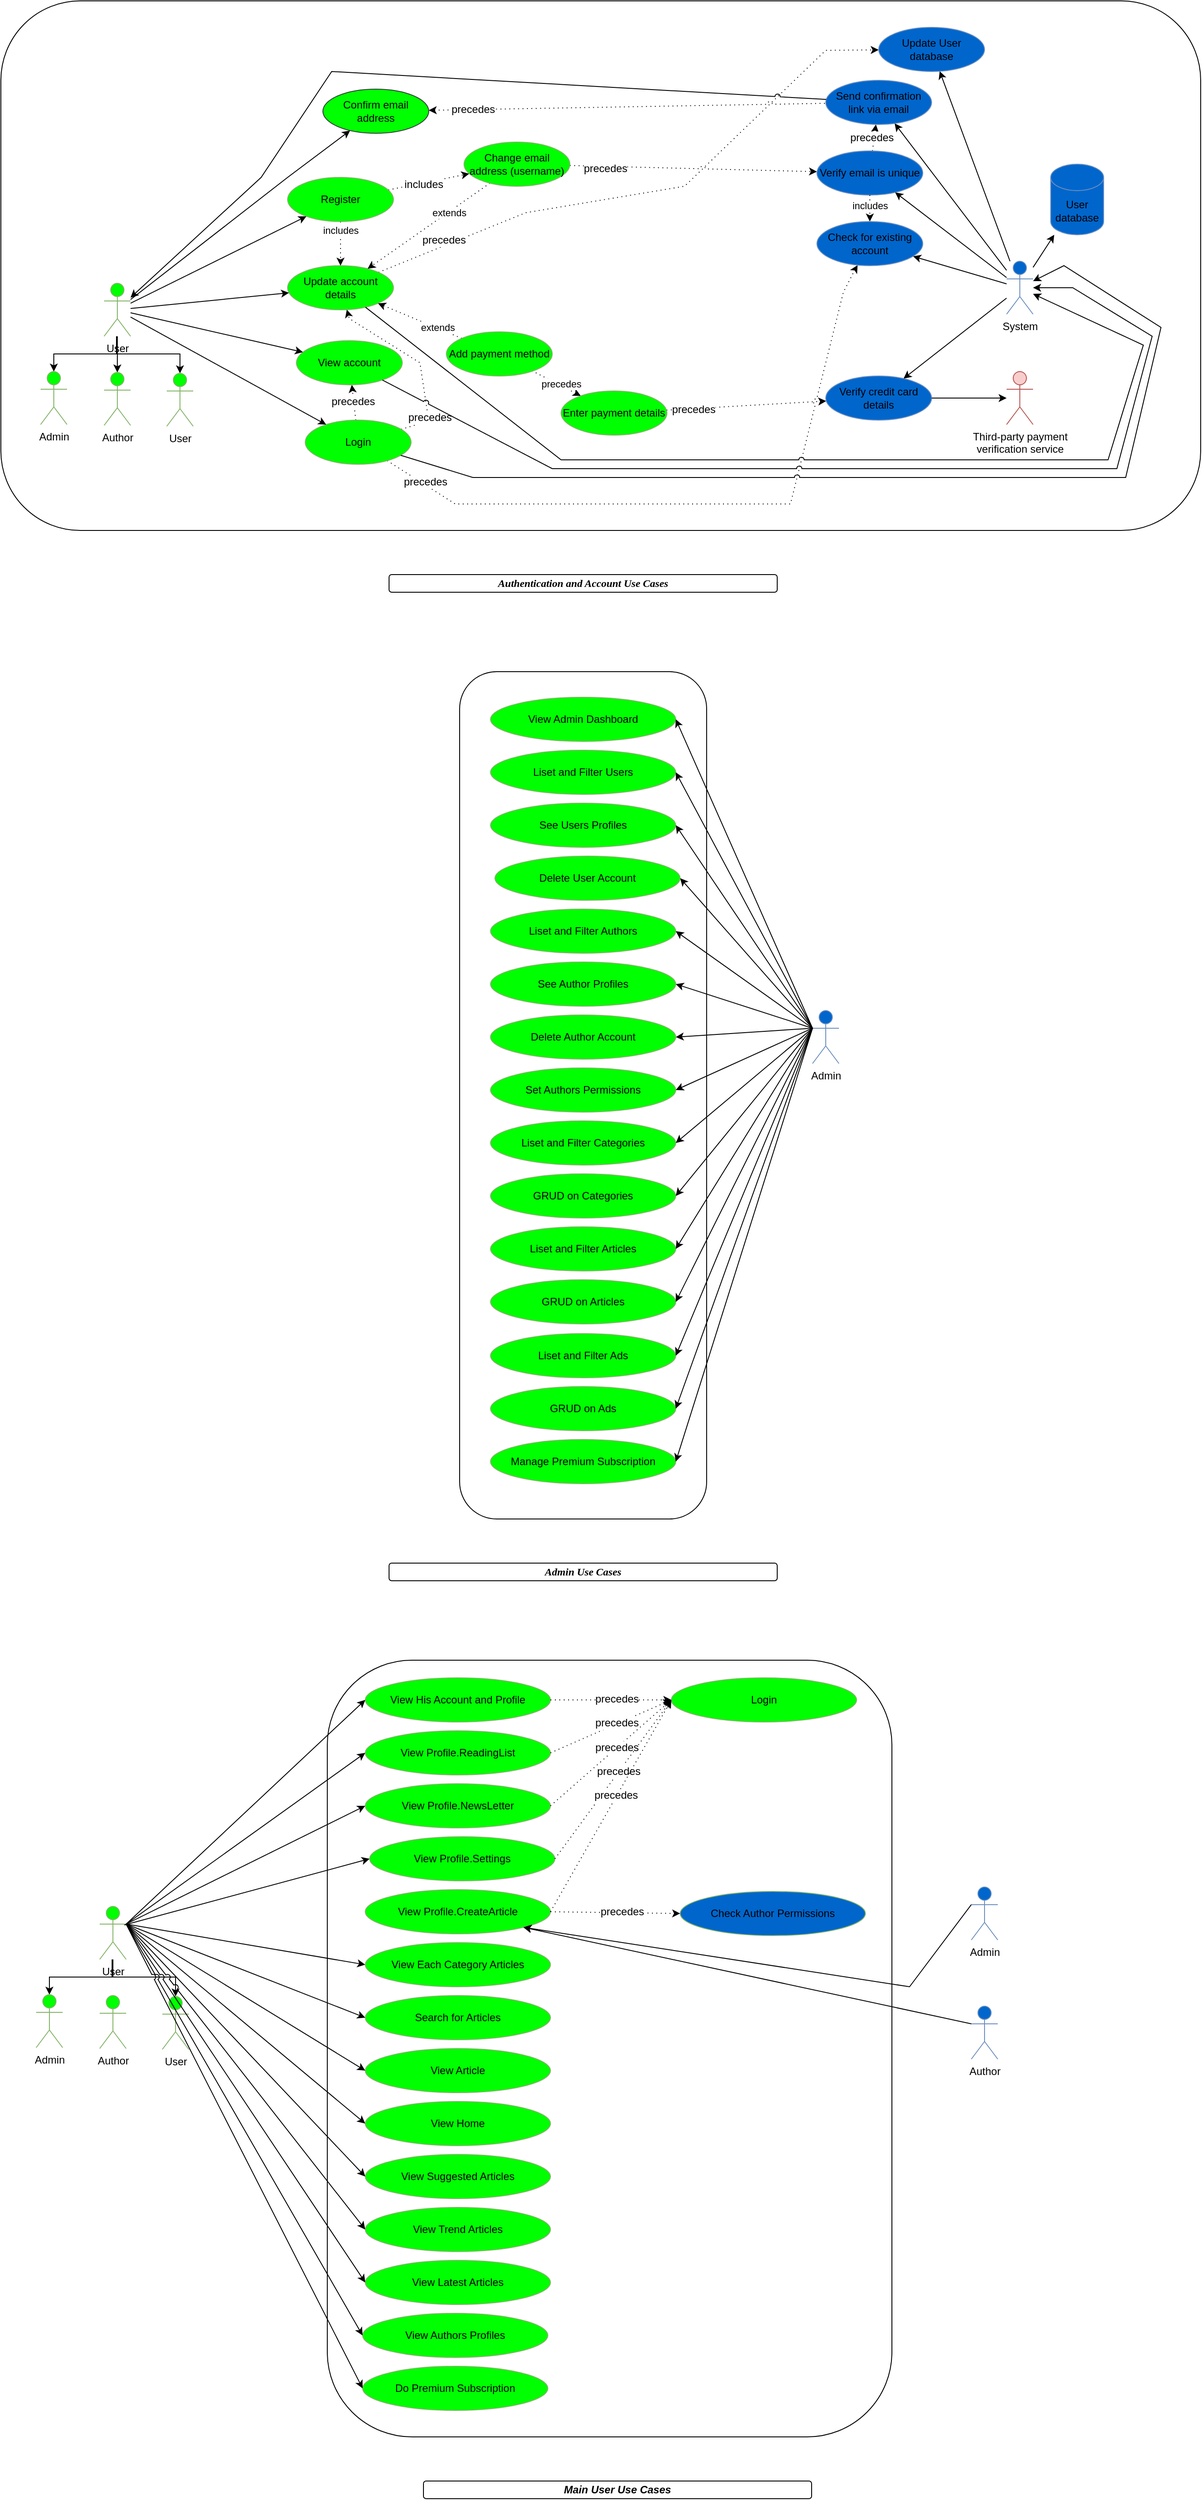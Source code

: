 <mxfile version="24.8.4">
  <diagram id="XOnag8xoFiaOOmy9v_93" name="Page-1">
    <mxGraphModel dx="1257" dy="657" grid="1" gridSize="10" guides="1" tooltips="1" connect="1" arrows="1" fold="1" page="1" pageScale="1" pageWidth="1500" pageHeight="3000" math="0" shadow="0">
      <root>
        <mxCell id="_vKOgibNYJb6RkX7hGH7-0" />
        <mxCell id="_vKOgibNYJb6RkX7hGH7-1" parent="_vKOgibNYJb6RkX7hGH7-0" />
        <mxCell id="_vKOgibNYJb6RkX7hGH7-75" style="edgeStyle=none;rounded=0;jumpStyle=arc;orthogonalLoop=1;jettySize=auto;html=1;dashed=1;dashPattern=1 4;fontSize=12;fontColor=#000000;" parent="_vKOgibNYJb6RkX7hGH7-1" edge="1">
          <mxGeometry relative="1" as="geometry">
            <mxPoint x="1218.411" y="714.206" as="targetPoint" />
          </mxGeometry>
        </mxCell>
        <mxCell id="_vKOgibNYJb6RkX7hGH7-76" value="extends" style="edgeLabel;html=1;align=center;verticalAlign=middle;resizable=0;points=[];" parent="_vKOgibNYJb6RkX7hGH7-75" vertex="1" connectable="0">
          <mxGeometry x="0.14" relative="1" as="geometry">
            <mxPoint as="offset" />
          </mxGeometry>
        </mxCell>
        <mxCell id="_vKOgibNYJb6RkX7hGH7-77" style="edgeStyle=none;rounded=0;jumpStyle=arc;orthogonalLoop=1;jettySize=auto;html=1;dashed=1;dashPattern=1 4;fontSize=12;fontColor=#000000;" parent="_vKOgibNYJb6RkX7hGH7-1" edge="1">
          <mxGeometry relative="1" as="geometry">
            <mxPoint x="1353.655" y="777.15" as="targetPoint" />
          </mxGeometry>
        </mxCell>
        <mxCell id="_vKOgibNYJb6RkX7hGH7-78" value="extends" style="edgeLabel;html=1;align=center;verticalAlign=middle;resizable=0;points=[];" parent="_vKOgibNYJb6RkX7hGH7-77" vertex="1" connectable="0">
          <mxGeometry x="-0.012" relative="1" as="geometry">
            <mxPoint as="offset" />
          </mxGeometry>
        </mxCell>
        <mxCell id="_vKOgibNYJb6RkX7hGH7-119" value="Authentication and Account Use Cases" style="text;html=1;strokeColor=default;fillColor=default;align=center;verticalAlign=middle;whiteSpace=wrap;rounded=1;fontSize=12;fontStyle=3;fontFamily=cascadia code;" parent="_vKOgibNYJb6RkX7hGH7-1" vertex="1">
          <mxGeometry x="520" y="690" width="440" height="20" as="geometry" />
        </mxCell>
        <mxCell id="7ZOL0Kw116GFm8CpVeHd-9" style="edgeStyle=none;rounded=0;orthogonalLoop=1;jettySize=auto;html=1;fontSize=12;fontColor=#000000;dashed=1;dashPattern=1 4;startArrow=classic;startFill=1;endArrow=none;endFill=0;" parent="_vKOgibNYJb6RkX7hGH7-1" edge="1">
          <mxGeometry relative="1" as="geometry">
            <mxPoint x="632.078" y="1158.627" as="sourcePoint" />
          </mxGeometry>
        </mxCell>
        <mxCell id="7ZOL0Kw116GFm8CpVeHd-10" value="precedes" style="edgeLabel;html=1;align=center;verticalAlign=middle;resizable=0;points=[];" parent="7ZOL0Kw116GFm8CpVeHd-9" vertex="1" connectable="0">
          <mxGeometry x="-0.135" y="-2" relative="1" as="geometry">
            <mxPoint as="offset" />
          </mxGeometry>
        </mxCell>
        <mxCell id="7ZOL0Kw116GFm8CpVeHd-11" style="edgeStyle=none;rounded=0;jumpStyle=arc;orthogonalLoop=1;jettySize=auto;html=1;dashed=1;dashPattern=1 4;fontSize=12;fontColor=#000000;" parent="_vKOgibNYJb6RkX7hGH7-1" edge="1">
          <mxGeometry relative="1" as="geometry">
            <mxPoint x="910.547" y="1164.369" as="targetPoint" />
          </mxGeometry>
        </mxCell>
        <mxCell id="7ZOL0Kw116GFm8CpVeHd-12" value="precedes" style="edgeLabel;html=1;align=center;verticalAlign=middle;resizable=0;points=[];fontSize=12;" parent="7ZOL0Kw116GFm8CpVeHd-11" vertex="1" connectable="0">
          <mxGeometry x="-0.664" y="-1" relative="1" as="geometry">
            <mxPoint as="offset" />
          </mxGeometry>
        </mxCell>
        <mxCell id="7ZOL0Kw116GFm8CpVeHd-84" style="edgeStyle=orthogonalEdgeStyle;rounded=0;orthogonalLoop=1;jettySize=auto;html=1;entryX=0;entryY=0.5;entryDx=0;entryDy=0;" parent="_vKOgibNYJb6RkX7hGH7-1" edge="1">
          <mxGeometry relative="1" as="geometry">
            <mxPoint x="890.0" y="785.048" as="sourcePoint" />
          </mxGeometry>
        </mxCell>
        <mxCell id="7ZOL0Kw116GFm8CpVeHd-86" style="edgeStyle=orthogonalEdgeStyle;rounded=0;orthogonalLoop=1;jettySize=auto;html=1;entryX=0.5;entryY=0;entryDx=0;entryDy=0;" parent="_vKOgibNYJb6RkX7hGH7-1" edge="1">
          <mxGeometry relative="1" as="geometry">
            <mxPoint x="830" y="810" as="sourcePoint" />
          </mxGeometry>
        </mxCell>
        <mxCell id="0e71avUAFB-CbFEtWuvY-1" value="" style="rounded=1;whiteSpace=wrap;html=1;fillColor=default;" parent="_vKOgibNYJb6RkX7hGH7-1" vertex="1">
          <mxGeometry x="600" y="800" width="280" height="960" as="geometry" />
        </mxCell>
        <mxCell id="0e71avUAFB-CbFEtWuvY-2" value="Admin Use Cases" style="text;html=1;strokeColor=default;fillColor=default;align=center;verticalAlign=middle;whiteSpace=wrap;rounded=1;fontSize=12;fontStyle=3;fontFamily=cascadia code;" parent="_vKOgibNYJb6RkX7hGH7-1" vertex="1">
          <mxGeometry x="520" y="1810" width="440" height="20" as="geometry" />
        </mxCell>
        <mxCell id="0e71avUAFB-CbFEtWuvY-5" value="Admin" style="shape=umlActor;verticalLabelPosition=bottom;verticalAlign=top;html=1;outlineConnect=0;rounded=1;strokeWidth=1;fillColor=#0066CC;strokeColor=#6c8ebf;" parent="_vKOgibNYJb6RkX7hGH7-1" vertex="1">
          <mxGeometry x="1000" y="1184" width="30" height="60" as="geometry" />
        </mxCell>
        <mxCell id="0e71avUAFB-CbFEtWuvY-7" value="View Admin Dashboard" style="ellipse;whiteSpace=wrap;html=1;rounded=1;strokeWidth=1;fontSize=12;fillColor=#00FF00;strokeColor=#82b366;" parent="_vKOgibNYJb6RkX7hGH7-1" vertex="1">
          <mxGeometry x="635" y="829" width="210" height="50" as="geometry" />
        </mxCell>
        <mxCell id="0e71avUAFB-CbFEtWuvY-8" value="Liset and Filter Users" style="ellipse;whiteSpace=wrap;html=1;rounded=1;strokeWidth=1;fontSize=12;fillColor=#00FF00;strokeColor=#82b366;" parent="_vKOgibNYJb6RkX7hGH7-1" vertex="1">
          <mxGeometry x="635" y="889" width="210" height="50" as="geometry" />
        </mxCell>
        <mxCell id="0e71avUAFB-CbFEtWuvY-9" value="See Users Profiles" style="ellipse;whiteSpace=wrap;html=1;rounded=1;strokeWidth=1;fontSize=12;fillColor=#00FF00;strokeColor=#82b366;" parent="_vKOgibNYJb6RkX7hGH7-1" vertex="1">
          <mxGeometry x="635" y="949" width="210" height="50" as="geometry" />
        </mxCell>
        <mxCell id="0e71avUAFB-CbFEtWuvY-10" value="Delete User Account" style="ellipse;whiteSpace=wrap;html=1;rounded=1;strokeWidth=1;fontSize=12;fillColor=#00FF00;strokeColor=#82b366;" parent="_vKOgibNYJb6RkX7hGH7-1" vertex="1">
          <mxGeometry x="640" y="1009" width="210" height="50" as="geometry" />
        </mxCell>
        <mxCell id="0e71avUAFB-CbFEtWuvY-15" value="Liset and Filter Authors" style="ellipse;whiteSpace=wrap;html=1;rounded=1;strokeWidth=1;fontSize=12;fillColor=#00FF00;strokeColor=#82b366;" parent="_vKOgibNYJb6RkX7hGH7-1" vertex="1">
          <mxGeometry x="635" y="1069" width="210" height="50" as="geometry" />
        </mxCell>
        <mxCell id="0e71avUAFB-CbFEtWuvY-16" value="See Author Profiles" style="ellipse;whiteSpace=wrap;html=1;rounded=1;strokeWidth=1;fontSize=12;fillColor=#00FF00;strokeColor=#82b366;" parent="_vKOgibNYJb6RkX7hGH7-1" vertex="1">
          <mxGeometry x="635" y="1129" width="210" height="50" as="geometry" />
        </mxCell>
        <mxCell id="0e71avUAFB-CbFEtWuvY-17" value="Delete Author Account" style="ellipse;whiteSpace=wrap;html=1;rounded=1;strokeWidth=1;fontSize=12;fillColor=#00FF00;strokeColor=#82b366;" parent="_vKOgibNYJb6RkX7hGH7-1" vertex="1">
          <mxGeometry x="635" y="1189" width="210" height="50" as="geometry" />
        </mxCell>
        <mxCell id="0e71avUAFB-CbFEtWuvY-18" value="Set Authors Permissions" style="ellipse;whiteSpace=wrap;html=1;rounded=1;strokeWidth=1;fontSize=12;fillColor=#00FF00;strokeColor=#82b366;" parent="_vKOgibNYJb6RkX7hGH7-1" vertex="1">
          <mxGeometry x="635" y="1249" width="210" height="50" as="geometry" />
        </mxCell>
        <mxCell id="0e71avUAFB-CbFEtWuvY-19" value="Liset and Filter Categories" style="ellipse;whiteSpace=wrap;html=1;rounded=1;strokeWidth=1;fontSize=12;fillColor=#00FF00;strokeColor=#82b366;" parent="_vKOgibNYJb6RkX7hGH7-1" vertex="1">
          <mxGeometry x="635" y="1309" width="210" height="50" as="geometry" />
        </mxCell>
        <mxCell id="0e71avUAFB-CbFEtWuvY-20" value="GRUD on Categories" style="ellipse;whiteSpace=wrap;html=1;rounded=1;strokeWidth=1;fontSize=12;fillColor=#00FF00;strokeColor=#82b366;" parent="_vKOgibNYJb6RkX7hGH7-1" vertex="1">
          <mxGeometry x="635" y="1369" width="210" height="50" as="geometry" />
        </mxCell>
        <mxCell id="0e71avUAFB-CbFEtWuvY-23" value="Liset and Filter Articles" style="ellipse;whiteSpace=wrap;html=1;rounded=1;strokeWidth=1;fontSize=12;fillColor=#00FF00;strokeColor=#82b366;" parent="_vKOgibNYJb6RkX7hGH7-1" vertex="1">
          <mxGeometry x="635" y="1429" width="210" height="50" as="geometry" />
        </mxCell>
        <mxCell id="0e71avUAFB-CbFEtWuvY-24" value="GRUD on Articles" style="ellipse;whiteSpace=wrap;html=1;rounded=1;strokeWidth=1;fontSize=12;fillColor=#00FF00;strokeColor=#82b366;" parent="_vKOgibNYJb6RkX7hGH7-1" vertex="1">
          <mxGeometry x="635" y="1489" width="210" height="50" as="geometry" />
        </mxCell>
        <mxCell id="0e71avUAFB-CbFEtWuvY-27" style="edgeStyle=none;rounded=0;jumpStyle=arc;orthogonalLoop=1;jettySize=auto;html=1;fontSize=12;fontColor=#000000;exitX=0;exitY=0.333;exitDx=0;exitDy=0;exitPerimeter=0;entryX=1;entryY=0.5;entryDx=0;entryDy=0;" parent="_vKOgibNYJb6RkX7hGH7-1" source="0e71avUAFB-CbFEtWuvY-5" target="0e71avUAFB-CbFEtWuvY-7" edge="1">
          <mxGeometry relative="1" as="geometry">
            <mxPoint x="990" y="1104" as="sourcePoint" />
            <mxPoint x="910" y="889" as="targetPoint" />
          </mxGeometry>
        </mxCell>
        <mxCell id="0e71avUAFB-CbFEtWuvY-28" style="edgeStyle=none;rounded=0;jumpStyle=arc;orthogonalLoop=1;jettySize=auto;html=1;fontSize=12;fontColor=#000000;exitX=0;exitY=0.333;exitDx=0;exitDy=0;exitPerimeter=0;entryX=1;entryY=0.5;entryDx=0;entryDy=0;" parent="_vKOgibNYJb6RkX7hGH7-1" source="0e71avUAFB-CbFEtWuvY-5" target="0e71avUAFB-CbFEtWuvY-8" edge="1">
          <mxGeometry relative="1" as="geometry">
            <mxPoint x="1018" y="1165" as="sourcePoint" />
            <mxPoint x="855" y="864" as="targetPoint" />
          </mxGeometry>
        </mxCell>
        <mxCell id="0e71avUAFB-CbFEtWuvY-29" style="edgeStyle=none;rounded=0;jumpStyle=arc;orthogonalLoop=1;jettySize=auto;html=1;fontSize=12;fontColor=#000000;exitX=0;exitY=0.333;exitDx=0;exitDy=0;exitPerimeter=0;entryX=1;entryY=0.5;entryDx=0;entryDy=0;" parent="_vKOgibNYJb6RkX7hGH7-1" source="0e71avUAFB-CbFEtWuvY-5" target="0e71avUAFB-CbFEtWuvY-9" edge="1">
          <mxGeometry relative="1" as="geometry">
            <mxPoint x="1010" y="1179" as="sourcePoint" />
            <mxPoint x="855" y="924" as="targetPoint" />
          </mxGeometry>
        </mxCell>
        <mxCell id="0e71avUAFB-CbFEtWuvY-30" style="edgeStyle=none;rounded=0;jumpStyle=arc;orthogonalLoop=1;jettySize=auto;html=1;fontSize=12;fontColor=#000000;entryX=1;entryY=0.5;entryDx=0;entryDy=0;exitX=0;exitY=0.333;exitDx=0;exitDy=0;exitPerimeter=0;" parent="_vKOgibNYJb6RkX7hGH7-1" source="0e71avUAFB-CbFEtWuvY-5" target="0e71avUAFB-CbFEtWuvY-10" edge="1">
          <mxGeometry relative="1" as="geometry">
            <mxPoint x="1000" y="1169" as="sourcePoint" />
            <mxPoint x="855" y="984" as="targetPoint" />
          </mxGeometry>
        </mxCell>
        <mxCell id="0e71avUAFB-CbFEtWuvY-31" style="edgeStyle=none;rounded=0;jumpStyle=arc;orthogonalLoop=1;jettySize=auto;html=1;fontSize=12;fontColor=#000000;entryX=1;entryY=0.5;entryDx=0;entryDy=0;exitX=0;exitY=0.333;exitDx=0;exitDy=0;exitPerimeter=0;" parent="_vKOgibNYJb6RkX7hGH7-1" source="0e71avUAFB-CbFEtWuvY-5" target="0e71avUAFB-CbFEtWuvY-15" edge="1">
          <mxGeometry relative="1" as="geometry">
            <mxPoint x="1000" y="1160" as="sourcePoint" />
            <mxPoint x="860" y="1045" as="targetPoint" />
          </mxGeometry>
        </mxCell>
        <mxCell id="0e71avUAFB-CbFEtWuvY-32" style="edgeStyle=none;rounded=0;jumpStyle=arc;orthogonalLoop=1;jettySize=auto;html=1;fontSize=12;fontColor=#000000;entryX=1;entryY=0.5;entryDx=0;entryDy=0;exitX=0;exitY=0.333;exitDx=0;exitDy=0;exitPerimeter=0;" parent="_vKOgibNYJb6RkX7hGH7-1" source="0e71avUAFB-CbFEtWuvY-5" target="0e71avUAFB-CbFEtWuvY-16" edge="1">
          <mxGeometry relative="1" as="geometry">
            <mxPoint x="1010" y="1179" as="sourcePoint" />
            <mxPoint x="855" y="1104" as="targetPoint" />
          </mxGeometry>
        </mxCell>
        <mxCell id="0e71avUAFB-CbFEtWuvY-33" style="edgeStyle=none;rounded=0;jumpStyle=arc;orthogonalLoop=1;jettySize=auto;html=1;fontSize=12;fontColor=#000000;entryX=1;entryY=0.5;entryDx=0;entryDy=0;exitX=0;exitY=0.333;exitDx=0;exitDy=0;exitPerimeter=0;" parent="_vKOgibNYJb6RkX7hGH7-1" source="0e71avUAFB-CbFEtWuvY-5" target="0e71avUAFB-CbFEtWuvY-17" edge="1">
          <mxGeometry relative="1" as="geometry">
            <mxPoint x="1010" y="1179" as="sourcePoint" />
            <mxPoint x="855" y="1164" as="targetPoint" />
          </mxGeometry>
        </mxCell>
        <mxCell id="0e71avUAFB-CbFEtWuvY-34" style="edgeStyle=none;rounded=0;jumpStyle=arc;orthogonalLoop=1;jettySize=auto;html=1;fontSize=12;fontColor=#000000;entryX=1;entryY=0.5;entryDx=0;entryDy=0;exitX=0;exitY=0.333;exitDx=0;exitDy=0;exitPerimeter=0;" parent="_vKOgibNYJb6RkX7hGH7-1" source="0e71avUAFB-CbFEtWuvY-5" target="0e71avUAFB-CbFEtWuvY-18" edge="1">
          <mxGeometry relative="1" as="geometry">
            <mxPoint x="1010" y="1179" as="sourcePoint" />
            <mxPoint x="855" y="1224" as="targetPoint" />
          </mxGeometry>
        </mxCell>
        <mxCell id="0e71avUAFB-CbFEtWuvY-35" style="edgeStyle=none;rounded=0;jumpStyle=arc;orthogonalLoop=1;jettySize=auto;html=1;fontSize=12;fontColor=#000000;entryX=1;entryY=0.5;entryDx=0;entryDy=0;exitX=0;exitY=0.333;exitDx=0;exitDy=0;exitPerimeter=0;" parent="_vKOgibNYJb6RkX7hGH7-1" source="0e71avUAFB-CbFEtWuvY-5" target="0e71avUAFB-CbFEtWuvY-19" edge="1">
          <mxGeometry relative="1" as="geometry">
            <mxPoint x="1010" y="1179" as="sourcePoint" />
            <mxPoint x="855" y="1284" as="targetPoint" />
          </mxGeometry>
        </mxCell>
        <mxCell id="0e71avUAFB-CbFEtWuvY-36" style="edgeStyle=none;rounded=0;jumpStyle=arc;orthogonalLoop=1;jettySize=auto;html=1;fontSize=12;fontColor=#000000;entryX=1;entryY=0.5;entryDx=0;entryDy=0;exitX=0;exitY=0.333;exitDx=0;exitDy=0;exitPerimeter=0;" parent="_vKOgibNYJb6RkX7hGH7-1" source="0e71avUAFB-CbFEtWuvY-5" target="0e71avUAFB-CbFEtWuvY-20" edge="1">
          <mxGeometry relative="1" as="geometry">
            <mxPoint x="1010" y="1179" as="sourcePoint" />
            <mxPoint x="855" y="1344" as="targetPoint" />
          </mxGeometry>
        </mxCell>
        <mxCell id="0e71avUAFB-CbFEtWuvY-37" style="edgeStyle=none;rounded=0;jumpStyle=arc;orthogonalLoop=1;jettySize=auto;html=1;fontSize=12;fontColor=#000000;entryX=1;entryY=0.5;entryDx=0;entryDy=0;exitX=0;exitY=0.333;exitDx=0;exitDy=0;exitPerimeter=0;" parent="_vKOgibNYJb6RkX7hGH7-1" source="0e71avUAFB-CbFEtWuvY-5" target="0e71avUAFB-CbFEtWuvY-23" edge="1">
          <mxGeometry relative="1" as="geometry">
            <mxPoint x="1010" y="1179" as="sourcePoint" />
            <mxPoint x="855" y="1404" as="targetPoint" />
          </mxGeometry>
        </mxCell>
        <mxCell id="0e71avUAFB-CbFEtWuvY-38" style="edgeStyle=none;rounded=0;jumpStyle=arc;orthogonalLoop=1;jettySize=auto;html=1;fontSize=12;fontColor=#000000;entryX=1;entryY=0.5;entryDx=0;entryDy=0;exitX=0;exitY=0.333;exitDx=0;exitDy=0;exitPerimeter=0;" parent="_vKOgibNYJb6RkX7hGH7-1" source="0e71avUAFB-CbFEtWuvY-5" target="0e71avUAFB-CbFEtWuvY-24" edge="1">
          <mxGeometry relative="1" as="geometry">
            <mxPoint x="1010" y="1179" as="sourcePoint" />
            <mxPoint x="855" y="1464" as="targetPoint" />
          </mxGeometry>
        </mxCell>
        <mxCell id="0e71avUAFB-CbFEtWuvY-42" value="" style="rounded=1;whiteSpace=wrap;html=1;" parent="_vKOgibNYJb6RkX7hGH7-1" vertex="1">
          <mxGeometry x="450" y="1920" width="640" height="880" as="geometry" />
        </mxCell>
        <mxCell id="0e71avUAFB-CbFEtWuvY-43" value="Main User Use Cases" style="text;html=1;strokeColor=default;fillColor=default;align=center;verticalAlign=middle;whiteSpace=wrap;rounded=1;fontSize=12;fontStyle=3" parent="_vKOgibNYJb6RkX7hGH7-1" vertex="1">
          <mxGeometry x="559" y="2850" width="440" height="20" as="geometry" />
        </mxCell>
        <mxCell id="0e71avUAFB-CbFEtWuvY-44" value="Admin" style="shape=umlActor;verticalLabelPosition=bottom;verticalAlign=top;html=1;outlineConnect=0;rounded=1;strokeWidth=1;fillColor=#0066CC;strokeColor=#6c8ebf;" parent="_vKOgibNYJb6RkX7hGH7-1" vertex="1">
          <mxGeometry x="1180" y="2177" width="30" height="60" as="geometry" />
        </mxCell>
        <mxCell id="0e71avUAFB-CbFEtWuvY-45" value="View His Account and Profile" style="ellipse;whiteSpace=wrap;html=1;rounded=1;strokeWidth=1;fontSize=12;fillColor=#00FF00;strokeColor=#82b366;" parent="_vKOgibNYJb6RkX7hGH7-1" vertex="1">
          <mxGeometry x="493" y="1940" width="210" height="50" as="geometry" />
        </mxCell>
        <mxCell id="0e71avUAFB-CbFEtWuvY-46" value="View Profile.ReadingList" style="ellipse;whiteSpace=wrap;html=1;rounded=1;strokeWidth=1;fontSize=12;fillColor=#00FF00;strokeColor=#82b366;" parent="_vKOgibNYJb6RkX7hGH7-1" vertex="1">
          <mxGeometry x="493" y="2000" width="210" height="50" as="geometry" />
        </mxCell>
        <mxCell id="0e71avUAFB-CbFEtWuvY-47" value="View Profile.NewsLetter" style="ellipse;whiteSpace=wrap;html=1;rounded=1;strokeWidth=1;fontSize=12;fillColor=#00FF00;strokeColor=#82b366;" parent="_vKOgibNYJb6RkX7hGH7-1" vertex="1">
          <mxGeometry x="493" y="2060" width="210" height="50" as="geometry" />
        </mxCell>
        <mxCell id="0e71avUAFB-CbFEtWuvY-48" value="View Profile.Settings" style="ellipse;whiteSpace=wrap;html=1;rounded=1;strokeWidth=1;fontSize=12;fillColor=#00FF00;strokeColor=#82b366;" parent="_vKOgibNYJb6RkX7hGH7-1" vertex="1">
          <mxGeometry x="498" y="2120" width="210" height="50" as="geometry" />
        </mxCell>
        <mxCell id="0e71avUAFB-CbFEtWuvY-49" value="View Profile.CreateArticle" style="ellipse;whiteSpace=wrap;html=1;rounded=1;strokeWidth=1;fontSize=12;fillColor=#00FF00;strokeColor=#82b366;" parent="_vKOgibNYJb6RkX7hGH7-1" vertex="1">
          <mxGeometry x="493" y="2180" width="210" height="50" as="geometry" />
        </mxCell>
        <mxCell id="0e71avUAFB-CbFEtWuvY-50" value="View Each Category Articles" style="ellipse;whiteSpace=wrap;html=1;rounded=1;strokeWidth=1;fontSize=12;fillColor=#00FF00;strokeColor=#82b366;" parent="_vKOgibNYJb6RkX7hGH7-1" vertex="1">
          <mxGeometry x="493" y="2240" width="210" height="50" as="geometry" />
        </mxCell>
        <mxCell id="0e71avUAFB-CbFEtWuvY-51" value="Search for Articles" style="ellipse;whiteSpace=wrap;html=1;rounded=1;strokeWidth=1;fontSize=12;fillColor=#00FF00;strokeColor=#82b366;" parent="_vKOgibNYJb6RkX7hGH7-1" vertex="1">
          <mxGeometry x="493" y="2300" width="210" height="50" as="geometry" />
        </mxCell>
        <mxCell id="0e71avUAFB-CbFEtWuvY-52" value="View Article" style="ellipse;whiteSpace=wrap;html=1;rounded=1;strokeWidth=1;fontSize=12;fillColor=#00FF00;strokeColor=#82b366;" parent="_vKOgibNYJb6RkX7hGH7-1" vertex="1">
          <mxGeometry x="493" y="2360" width="210" height="50" as="geometry" />
        </mxCell>
        <mxCell id="0e71avUAFB-CbFEtWuvY-53" value="View Home" style="ellipse;whiteSpace=wrap;html=1;rounded=1;strokeWidth=1;fontSize=12;fillColor=#00FF00;strokeColor=#82b366;" parent="_vKOgibNYJb6RkX7hGH7-1" vertex="1">
          <mxGeometry x="493" y="2420" width="210" height="50" as="geometry" />
        </mxCell>
        <mxCell id="0e71avUAFB-CbFEtWuvY-54" value="View Suggested Articles" style="ellipse;whiteSpace=wrap;html=1;rounded=1;strokeWidth=1;fontSize=12;fillColor=#00FF00;strokeColor=#82b366;" parent="_vKOgibNYJb6RkX7hGH7-1" vertex="1">
          <mxGeometry x="493" y="2480" width="210" height="50" as="geometry" />
        </mxCell>
        <mxCell id="0e71avUAFB-CbFEtWuvY-55" value="View Trend Articles" style="ellipse;whiteSpace=wrap;html=1;rounded=1;strokeWidth=1;fontSize=12;fillColor=#00FF00;strokeColor=#82b366;" parent="_vKOgibNYJb6RkX7hGH7-1" vertex="1">
          <mxGeometry x="493" y="2540" width="210" height="50" as="geometry" />
        </mxCell>
        <mxCell id="0e71avUAFB-CbFEtWuvY-56" value="View Latest Articles" style="ellipse;whiteSpace=wrap;html=1;rounded=1;strokeWidth=1;fontSize=12;fillColor=#00FF00;strokeColor=#82b366;" parent="_vKOgibNYJb6RkX7hGH7-1" vertex="1">
          <mxGeometry x="493" y="2600" width="210" height="50" as="geometry" />
        </mxCell>
        <mxCell id="0e71avUAFB-CbFEtWuvY-75" style="edgeStyle=orthogonalEdgeStyle;rounded=0;orthogonalLoop=1;jettySize=auto;html=1;entryX=0.5;entryY=0;entryDx=0;entryDy=0;entryPerimeter=0;" parent="_vKOgibNYJb6RkX7hGH7-1" target="0e71avUAFB-CbFEtWuvY-78" edge="1">
          <mxGeometry relative="1" as="geometry">
            <mxPoint x="159" y="2289" as="targetPoint" />
            <Array as="points">
              <mxPoint x="206" y="2279" />
              <mxPoint x="135" y="2279" />
            </Array>
            <mxPoint x="206.048" y="2259" as="sourcePoint" />
          </mxGeometry>
        </mxCell>
        <mxCell id="0e71avUAFB-CbFEtWuvY-76" style="edgeStyle=orthogonalEdgeStyle;rounded=0;orthogonalLoop=1;jettySize=auto;html=1;entryX=0.5;entryY=0;entryDx=0;entryDy=0;entryPerimeter=0;" parent="_vKOgibNYJb6RkX7hGH7-1" source="0e71avUAFB-CbFEtWuvY-77" target="0e71avUAFB-CbFEtWuvY-79" edge="1">
          <mxGeometry relative="1" as="geometry">
            <mxPoint x="250" y="2289" as="targetPoint" />
            <Array as="points">
              <mxPoint x="207" y="2279" />
              <mxPoint x="278" y="2279" />
            </Array>
          </mxGeometry>
        </mxCell>
        <mxCell id="0e71avUAFB-CbFEtWuvY-77" value="User" style="shape=umlActor;verticalLabelPosition=bottom;verticalAlign=top;html=1;fontFamily=Helvetica;fontSize=12;align=center;strokeColor=#82b366;strokeWidth=1;fillColor=#00FF00;" parent="_vKOgibNYJb6RkX7hGH7-1" vertex="1">
          <mxGeometry x="192" y="2199" width="30" height="60" as="geometry" />
        </mxCell>
        <mxCell id="0e71avUAFB-CbFEtWuvY-78" value="Admin" style="shape=umlActor;verticalLabelPosition=bottom;verticalAlign=top;html=1;fontFamily=Helvetica;fontSize=12;align=center;strokeColor=#82b366;strokeWidth=1;fillColor=#00FF00;" parent="_vKOgibNYJb6RkX7hGH7-1" vertex="1">
          <mxGeometry x="120" y="2299" width="30" height="60" as="geometry" />
        </mxCell>
        <mxCell id="0e71avUAFB-CbFEtWuvY-79" value="User" style="shape=umlActor;verticalLabelPosition=bottom;verticalAlign=top;html=1;fontFamily=Helvetica;fontSize=12;align=center;strokeColor=#82b366;strokeWidth=1;fillColor=#00FF00;" parent="_vKOgibNYJb6RkX7hGH7-1" vertex="1">
          <mxGeometry x="263" y="2301" width="30" height="60" as="geometry" />
        </mxCell>
        <mxCell id="0e71avUAFB-CbFEtWuvY-80" value="Author" style="shape=umlActor;verticalLabelPosition=bottom;verticalAlign=top;html=1;fontFamily=Helvetica;fontSize=12;align=center;strokeColor=#82b366;strokeWidth=1;fillColor=#00FF00;" parent="_vKOgibNYJb6RkX7hGH7-1" vertex="1">
          <mxGeometry x="192" y="2300" width="30" height="60" as="geometry" />
        </mxCell>
        <mxCell id="0e71avUAFB-CbFEtWuvY-81" value="Author" style="shape=umlActor;verticalLabelPosition=bottom;verticalAlign=top;html=1;outlineConnect=0;rounded=1;strokeWidth=1;fillColor=#0066CC;strokeColor=#6c8ebf;" parent="_vKOgibNYJb6RkX7hGH7-1" vertex="1">
          <mxGeometry x="1180" y="2312" width="30" height="60" as="geometry" />
        </mxCell>
        <mxCell id="0e71avUAFB-CbFEtWuvY-83" style="edgeStyle=none;rounded=0;jumpStyle=arc;orthogonalLoop=1;jettySize=auto;html=1;fontSize=12;fontColor=#000000;exitX=1;exitY=0.333;exitDx=0;exitDy=0;exitPerimeter=0;entryX=0;entryY=0.5;entryDx=0;entryDy=0;" parent="_vKOgibNYJb6RkX7hGH7-1" source="0e71avUAFB-CbFEtWuvY-77" target="0e71avUAFB-CbFEtWuvY-45" edge="1">
          <mxGeometry relative="1" as="geometry">
            <mxPoint x="1190" y="2280" as="sourcePoint" />
            <mxPoint x="713" y="1975" as="targetPoint" />
          </mxGeometry>
        </mxCell>
        <mxCell id="0e71avUAFB-CbFEtWuvY-84" style="edgeStyle=none;rounded=0;jumpStyle=arc;orthogonalLoop=1;jettySize=auto;html=1;fontSize=12;fontColor=#000000;exitX=1;exitY=0.333;exitDx=0;exitDy=0;exitPerimeter=0;entryX=0;entryY=0.5;entryDx=0;entryDy=0;" parent="_vKOgibNYJb6RkX7hGH7-1" source="0e71avUAFB-CbFEtWuvY-77" target="0e71avUAFB-CbFEtWuvY-46" edge="1">
          <mxGeometry relative="1" as="geometry">
            <mxPoint x="232" y="2229" as="sourcePoint" />
            <mxPoint x="503" y="1975" as="targetPoint" />
          </mxGeometry>
        </mxCell>
        <mxCell id="0e71avUAFB-CbFEtWuvY-85" style="edgeStyle=none;rounded=0;jumpStyle=arc;orthogonalLoop=1;jettySize=auto;html=1;fontSize=12;fontColor=#000000;exitX=1;exitY=0.333;exitDx=0;exitDy=0;exitPerimeter=0;entryX=0;entryY=0.5;entryDx=0;entryDy=0;" parent="_vKOgibNYJb6RkX7hGH7-1" source="0e71avUAFB-CbFEtWuvY-77" target="0e71avUAFB-CbFEtWuvY-47" edge="1">
          <mxGeometry relative="1" as="geometry">
            <mxPoint x="232" y="2229" as="sourcePoint" />
            <mxPoint x="503" y="2035" as="targetPoint" />
          </mxGeometry>
        </mxCell>
        <mxCell id="0e71avUAFB-CbFEtWuvY-86" style="edgeStyle=none;rounded=0;jumpStyle=arc;orthogonalLoop=1;jettySize=auto;html=1;fontSize=12;fontColor=#000000;entryX=0;entryY=0.5;entryDx=0;entryDy=0;" parent="_vKOgibNYJb6RkX7hGH7-1" target="0e71avUAFB-CbFEtWuvY-48" edge="1">
          <mxGeometry relative="1" as="geometry">
            <mxPoint x="220" y="2220" as="sourcePoint" />
            <mxPoint x="503" y="2095" as="targetPoint" />
          </mxGeometry>
        </mxCell>
        <mxCell id="0e71avUAFB-CbFEtWuvY-88" style="edgeStyle=none;rounded=0;jumpStyle=arc;orthogonalLoop=1;jettySize=auto;html=1;fontSize=12;fontColor=#000000;exitX=0;exitY=0.333;exitDx=0;exitDy=0;exitPerimeter=0;entryX=1;entryY=1;entryDx=0;entryDy=0;" parent="_vKOgibNYJb6RkX7hGH7-1" source="0e71avUAFB-CbFEtWuvY-81" target="0e71avUAFB-CbFEtWuvY-49" edge="1">
          <mxGeometry relative="1" as="geometry">
            <mxPoint x="232" y="2229" as="sourcePoint" />
            <mxPoint x="503" y="1975" as="targetPoint" />
          </mxGeometry>
        </mxCell>
        <mxCell id="0e71avUAFB-CbFEtWuvY-89" value="Login" style="ellipse;whiteSpace=wrap;html=1;rounded=1;strokeWidth=1;fontSize=12;fillColor=#00FF00;strokeColor=#82b366;" parent="_vKOgibNYJb6RkX7hGH7-1" vertex="1">
          <mxGeometry x="840" y="1940" width="210" height="50" as="geometry" />
        </mxCell>
        <mxCell id="0e71avUAFB-CbFEtWuvY-90" style="edgeStyle=none;rounded=0;jumpStyle=arc;orthogonalLoop=1;jettySize=auto;html=1;dashed=1;dashPattern=1 4;startArrow=none;startFill=0;endArrow=classic;endFill=1;fontSize=12;fontColor=#000000;exitX=1;exitY=0.5;exitDx=0;exitDy=0;entryX=0;entryY=0.5;entryDx=0;entryDy=0;" parent="_vKOgibNYJb6RkX7hGH7-1" source="0e71avUAFB-CbFEtWuvY-45" target="0e71avUAFB-CbFEtWuvY-89" edge="1">
          <mxGeometry relative="1" as="geometry">
            <mxPoint x="752" y="2000" as="sourcePoint" />
            <mxPoint x="748" y="1960" as="targetPoint" />
          </mxGeometry>
        </mxCell>
        <mxCell id="0e71avUAFB-CbFEtWuvY-91" value="precedes" style="edgeLabel;html=1;align=center;verticalAlign=middle;resizable=0;points=[];fontSize=12;" parent="0e71avUAFB-CbFEtWuvY-90" vertex="1" connectable="0">
          <mxGeometry x="0.098" y="1" relative="1" as="geometry">
            <mxPoint as="offset" />
          </mxGeometry>
        </mxCell>
        <mxCell id="0e71avUAFB-CbFEtWuvY-92" style="edgeStyle=none;rounded=0;jumpStyle=arc;orthogonalLoop=1;jettySize=auto;html=1;dashed=1;dashPattern=1 4;startArrow=none;startFill=0;endArrow=classic;endFill=1;fontSize=12;fontColor=#000000;exitX=1;exitY=0.5;exitDx=0;exitDy=0;entryX=0;entryY=0.5;entryDx=0;entryDy=0;" parent="_vKOgibNYJb6RkX7hGH7-1" source="0e71avUAFB-CbFEtWuvY-46" target="0e71avUAFB-CbFEtWuvY-89" edge="1">
          <mxGeometry relative="1" as="geometry">
            <mxPoint x="713" y="1975" as="sourcePoint" />
            <mxPoint x="850" y="1975" as="targetPoint" />
          </mxGeometry>
        </mxCell>
        <mxCell id="0e71avUAFB-CbFEtWuvY-93" value="precedes" style="edgeLabel;html=1;align=center;verticalAlign=middle;resizable=0;points=[];fontSize=12;" parent="0e71avUAFB-CbFEtWuvY-92" vertex="1" connectable="0">
          <mxGeometry x="0.098" y="1" relative="1" as="geometry">
            <mxPoint as="offset" />
          </mxGeometry>
        </mxCell>
        <mxCell id="0e71avUAFB-CbFEtWuvY-94" style="edgeStyle=none;rounded=0;jumpStyle=arc;orthogonalLoop=1;jettySize=auto;html=1;dashed=1;dashPattern=1 4;startArrow=none;startFill=0;endArrow=classic;endFill=1;fontSize=12;fontColor=#000000;exitX=1;exitY=0.5;exitDx=0;exitDy=0;entryX=0;entryY=0.5;entryDx=0;entryDy=0;" parent="_vKOgibNYJb6RkX7hGH7-1" source="0e71avUAFB-CbFEtWuvY-47" target="0e71avUAFB-CbFEtWuvY-89" edge="1">
          <mxGeometry relative="1" as="geometry">
            <mxPoint x="713" y="2035" as="sourcePoint" />
            <mxPoint x="840" y="1970" as="targetPoint" />
          </mxGeometry>
        </mxCell>
        <mxCell id="0e71avUAFB-CbFEtWuvY-95" value="precedes" style="edgeLabel;html=1;align=center;verticalAlign=middle;resizable=0;points=[];fontSize=12;" parent="0e71avUAFB-CbFEtWuvY-94" vertex="1" connectable="0">
          <mxGeometry x="0.098" y="1" relative="1" as="geometry">
            <mxPoint as="offset" />
          </mxGeometry>
        </mxCell>
        <mxCell id="0e71avUAFB-CbFEtWuvY-96" style="edgeStyle=none;rounded=0;jumpStyle=arc;orthogonalLoop=1;jettySize=auto;html=1;dashed=1;dashPattern=1 4;startArrow=none;startFill=0;endArrow=classic;endFill=1;fontSize=12;fontColor=#000000;exitX=1;exitY=0.5;exitDx=0;exitDy=0;entryX=0;entryY=0.5;entryDx=0;entryDy=0;" parent="_vKOgibNYJb6RkX7hGH7-1" source="0e71avUAFB-CbFEtWuvY-48" target="0e71avUAFB-CbFEtWuvY-89" edge="1">
          <mxGeometry relative="1" as="geometry">
            <mxPoint x="713" y="2095" as="sourcePoint" />
            <mxPoint x="850" y="1975" as="targetPoint" />
          </mxGeometry>
        </mxCell>
        <mxCell id="0e71avUAFB-CbFEtWuvY-97" value="precedes" style="edgeLabel;html=1;align=center;verticalAlign=middle;resizable=0;points=[];fontSize=12;" parent="0e71avUAFB-CbFEtWuvY-96" vertex="1" connectable="0">
          <mxGeometry x="0.098" y="1" relative="1" as="geometry">
            <mxPoint as="offset" />
          </mxGeometry>
        </mxCell>
        <mxCell id="0e71avUAFB-CbFEtWuvY-98" style="edgeStyle=none;rounded=0;jumpStyle=arc;orthogonalLoop=1;jettySize=auto;html=1;dashed=1;dashPattern=1 4;startArrow=none;startFill=0;endArrow=classic;endFill=1;fontSize=12;fontColor=#000000;exitX=1;exitY=0.5;exitDx=0;exitDy=0;entryX=0;entryY=0.5;entryDx=0;entryDy=0;" parent="_vKOgibNYJb6RkX7hGH7-1" source="0e71avUAFB-CbFEtWuvY-49" target="0e71avUAFB-CbFEtWuvY-89" edge="1">
          <mxGeometry relative="1" as="geometry">
            <mxPoint x="718" y="2155" as="sourcePoint" />
            <mxPoint x="850" y="1975" as="targetPoint" />
          </mxGeometry>
        </mxCell>
        <mxCell id="0e71avUAFB-CbFEtWuvY-99" value="precedes" style="edgeLabel;html=1;align=center;verticalAlign=middle;resizable=0;points=[];fontSize=12;" parent="0e71avUAFB-CbFEtWuvY-98" vertex="1" connectable="0">
          <mxGeometry x="0.098" y="1" relative="1" as="geometry">
            <mxPoint as="offset" />
          </mxGeometry>
        </mxCell>
        <mxCell id="0e71avUAFB-CbFEtWuvY-100" value="Check Author Permissions" style="ellipse;whiteSpace=wrap;html=1;rounded=1;strokeWidth=1;fontSize=12;fillColor=#0066CC;strokeColor=#82b366;" parent="_vKOgibNYJb6RkX7hGH7-1" vertex="1">
          <mxGeometry x="850" y="2182" width="210" height="50" as="geometry" />
        </mxCell>
        <mxCell id="0e71avUAFB-CbFEtWuvY-101" style="edgeStyle=none;rounded=0;jumpStyle=arc;orthogonalLoop=1;jettySize=auto;html=1;dashed=1;dashPattern=1 4;startArrow=none;startFill=0;endArrow=classic;endFill=1;fontSize=12;fontColor=#000000;exitX=1;exitY=0.5;exitDx=0;exitDy=0;entryX=0;entryY=0.5;entryDx=0;entryDy=0;" parent="_vKOgibNYJb6RkX7hGH7-1" source="0e71avUAFB-CbFEtWuvY-49" target="0e71avUAFB-CbFEtWuvY-100" edge="1">
          <mxGeometry relative="1" as="geometry">
            <mxPoint x="713" y="2215" as="sourcePoint" />
            <mxPoint x="850" y="1975" as="targetPoint" />
          </mxGeometry>
        </mxCell>
        <mxCell id="0e71avUAFB-CbFEtWuvY-102" value="precedes" style="edgeLabel;html=1;align=center;verticalAlign=middle;resizable=0;points=[];fontSize=12;" parent="0e71avUAFB-CbFEtWuvY-101" vertex="1" connectable="0">
          <mxGeometry x="0.098" y="1" relative="1" as="geometry">
            <mxPoint as="offset" />
          </mxGeometry>
        </mxCell>
        <mxCell id="0e71avUAFB-CbFEtWuvY-103" style="edgeStyle=none;rounded=0;jumpStyle=arc;orthogonalLoop=1;jettySize=auto;html=1;fontSize=12;fontColor=#000000;exitX=0;exitY=0.333;exitDx=0;exitDy=0;exitPerimeter=0;entryX=1;entryY=1;entryDx=0;entryDy=0;" parent="_vKOgibNYJb6RkX7hGH7-1" source="0e71avUAFB-CbFEtWuvY-44" target="0e71avUAFB-CbFEtWuvY-49" edge="1">
          <mxGeometry relative="1" as="geometry">
            <mxPoint x="1190" y="2342" as="sourcePoint" />
            <mxPoint x="682" y="2233" as="targetPoint" />
            <Array as="points">
              <mxPoint x="1110" y="2290" />
            </Array>
          </mxGeometry>
        </mxCell>
        <mxCell id="0e71avUAFB-CbFEtWuvY-104" style="edgeStyle=none;rounded=0;jumpStyle=arc;orthogonalLoop=1;jettySize=auto;html=1;fontSize=12;fontColor=#000000;entryX=0;entryY=0.5;entryDx=0;entryDy=0;exitX=1;exitY=0.333;exitDx=0;exitDy=0;exitPerimeter=0;" parent="_vKOgibNYJb6RkX7hGH7-1" source="0e71avUAFB-CbFEtWuvY-77" target="0e71avUAFB-CbFEtWuvY-50" edge="1">
          <mxGeometry relative="1" as="geometry">
            <mxPoint x="230" y="2230" as="sourcePoint" />
            <mxPoint x="508" y="2155" as="targetPoint" />
          </mxGeometry>
        </mxCell>
        <mxCell id="0e71avUAFB-CbFEtWuvY-105" style="edgeStyle=none;rounded=0;jumpStyle=arc;orthogonalLoop=1;jettySize=auto;html=1;fontSize=12;fontColor=#000000;entryX=0;entryY=0.5;entryDx=0;entryDy=0;exitX=1;exitY=0.333;exitDx=0;exitDy=0;exitPerimeter=0;" parent="_vKOgibNYJb6RkX7hGH7-1" source="0e71avUAFB-CbFEtWuvY-77" target="0e71avUAFB-CbFEtWuvY-51" edge="1">
          <mxGeometry relative="1" as="geometry">
            <mxPoint x="232" y="2229" as="sourcePoint" />
            <mxPoint x="503" y="2275" as="targetPoint" />
          </mxGeometry>
        </mxCell>
        <mxCell id="0e71avUAFB-CbFEtWuvY-106" style="edgeStyle=none;rounded=0;jumpStyle=arc;orthogonalLoop=1;jettySize=auto;html=1;fontSize=12;fontColor=#000000;entryX=0;entryY=0.5;entryDx=0;entryDy=0;exitX=1;exitY=0.333;exitDx=0;exitDy=0;exitPerimeter=0;" parent="_vKOgibNYJb6RkX7hGH7-1" source="0e71avUAFB-CbFEtWuvY-77" target="0e71avUAFB-CbFEtWuvY-52" edge="1">
          <mxGeometry relative="1" as="geometry">
            <mxPoint x="232" y="2229" as="sourcePoint" />
            <mxPoint x="503" y="2335" as="targetPoint" />
          </mxGeometry>
        </mxCell>
        <mxCell id="0e71avUAFB-CbFEtWuvY-107" value="View Authors Profiles" style="ellipse;whiteSpace=wrap;html=1;rounded=1;strokeWidth=1;fontSize=12;fillColor=#00FF00;strokeColor=#82b366;" parent="_vKOgibNYJb6RkX7hGH7-1" vertex="1">
          <mxGeometry x="490" y="2660" width="210" height="50" as="geometry" />
        </mxCell>
        <mxCell id="0e71avUAFB-CbFEtWuvY-109" value="Do Premium Subscription" style="ellipse;whiteSpace=wrap;html=1;rounded=1;strokeWidth=1;fontSize=12;fillColor=#00FF00;strokeColor=#82b366;" parent="_vKOgibNYJb6RkX7hGH7-1" vertex="1">
          <mxGeometry x="490" y="2720" width="210" height="50" as="geometry" />
        </mxCell>
        <mxCell id="0e71avUAFB-CbFEtWuvY-110" value="Liset and Filter Ads" style="ellipse;whiteSpace=wrap;html=1;rounded=1;strokeWidth=1;fontSize=12;fillColor=#00FF00;strokeColor=#82b366;" parent="_vKOgibNYJb6RkX7hGH7-1" vertex="1">
          <mxGeometry x="635" y="1550" width="210" height="50" as="geometry" />
        </mxCell>
        <mxCell id="0e71avUAFB-CbFEtWuvY-111" value="GRUD on Ads" style="ellipse;whiteSpace=wrap;html=1;rounded=1;strokeWidth=1;fontSize=12;fillColor=#00FF00;strokeColor=#82b366;" parent="_vKOgibNYJb6RkX7hGH7-1" vertex="1">
          <mxGeometry x="635" y="1610" width="210" height="50" as="geometry" />
        </mxCell>
        <mxCell id="0e71avUAFB-CbFEtWuvY-112" style="edgeStyle=none;rounded=0;jumpStyle=arc;orthogonalLoop=1;jettySize=auto;html=1;fontSize=12;fontColor=#000000;entryX=1;entryY=0.5;entryDx=0;entryDy=0;exitX=0;exitY=0.333;exitDx=0;exitDy=0;exitPerimeter=0;" parent="_vKOgibNYJb6RkX7hGH7-1" source="0e71avUAFB-CbFEtWuvY-5" target="0e71avUAFB-CbFEtWuvY-110" edge="1">
          <mxGeometry relative="1" as="geometry">
            <mxPoint x="1010" y="1179" as="sourcePoint" />
            <mxPoint x="855" y="1524" as="targetPoint" />
          </mxGeometry>
        </mxCell>
        <mxCell id="0e71avUAFB-CbFEtWuvY-113" style="edgeStyle=none;rounded=0;jumpStyle=arc;orthogonalLoop=1;jettySize=auto;html=1;fontSize=12;fontColor=#000000;entryX=1;entryY=0.5;entryDx=0;entryDy=0;exitX=0;exitY=0.333;exitDx=0;exitDy=0;exitPerimeter=0;" parent="_vKOgibNYJb6RkX7hGH7-1" source="0e71avUAFB-CbFEtWuvY-5" target="0e71avUAFB-CbFEtWuvY-111" edge="1">
          <mxGeometry relative="1" as="geometry">
            <mxPoint x="1010" y="1179" as="sourcePoint" />
            <mxPoint x="855" y="1585" as="targetPoint" />
          </mxGeometry>
        </mxCell>
        <mxCell id="iT8uw37pF2lnl41VGRrj-0" style="edgeStyle=none;rounded=0;jumpStyle=arc;orthogonalLoop=1;jettySize=auto;html=1;fontSize=12;fontColor=#000000;entryX=0;entryY=0.5;entryDx=0;entryDy=0;exitX=1;exitY=0.333;exitDx=0;exitDy=0;exitPerimeter=0;" parent="_vKOgibNYJb6RkX7hGH7-1" source="0e71avUAFB-CbFEtWuvY-77" target="0e71avUAFB-CbFEtWuvY-53" edge="1">
          <mxGeometry relative="1" as="geometry">
            <mxPoint x="232" y="2229" as="sourcePoint" />
            <mxPoint x="503" y="2395" as="targetPoint" />
          </mxGeometry>
        </mxCell>
        <mxCell id="iT8uw37pF2lnl41VGRrj-1" style="edgeStyle=none;rounded=0;jumpStyle=arc;orthogonalLoop=1;jettySize=auto;html=1;fontSize=12;fontColor=#000000;entryX=0;entryY=0.5;entryDx=0;entryDy=0;exitX=1;exitY=0.333;exitDx=0;exitDy=0;exitPerimeter=0;" parent="_vKOgibNYJb6RkX7hGH7-1" source="0e71avUAFB-CbFEtWuvY-77" target="0e71avUAFB-CbFEtWuvY-54" edge="1">
          <mxGeometry relative="1" as="geometry">
            <mxPoint x="232" y="2229" as="sourcePoint" />
            <mxPoint x="503" y="2455" as="targetPoint" />
          </mxGeometry>
        </mxCell>
        <mxCell id="iT8uw37pF2lnl41VGRrj-2" style="edgeStyle=none;rounded=0;jumpStyle=arc;orthogonalLoop=1;jettySize=auto;html=1;fontSize=12;fontColor=#000000;entryX=0;entryY=0.5;entryDx=0;entryDy=0;exitX=1;exitY=0.333;exitDx=0;exitDy=0;exitPerimeter=0;" parent="_vKOgibNYJb6RkX7hGH7-1" source="0e71avUAFB-CbFEtWuvY-77" target="0e71avUAFB-CbFEtWuvY-55" edge="1">
          <mxGeometry relative="1" as="geometry">
            <mxPoint x="232" y="2229" as="sourcePoint" />
            <mxPoint x="503" y="2515" as="targetPoint" />
          </mxGeometry>
        </mxCell>
        <mxCell id="iT8uw37pF2lnl41VGRrj-3" style="edgeStyle=none;rounded=0;jumpStyle=arc;orthogonalLoop=1;jettySize=auto;html=1;fontSize=12;fontColor=#000000;entryX=0;entryY=0.5;entryDx=0;entryDy=0;exitX=1;exitY=0.333;exitDx=0;exitDy=0;exitPerimeter=0;" parent="_vKOgibNYJb6RkX7hGH7-1" source="0e71avUAFB-CbFEtWuvY-77" target="0e71avUAFB-CbFEtWuvY-56" edge="1">
          <mxGeometry relative="1" as="geometry">
            <mxPoint x="232" y="2229" as="sourcePoint" />
            <mxPoint x="503" y="2575" as="targetPoint" />
          </mxGeometry>
        </mxCell>
        <mxCell id="iT8uw37pF2lnl41VGRrj-4" style="edgeStyle=none;rounded=0;jumpStyle=arc;orthogonalLoop=1;jettySize=auto;html=1;fontSize=12;fontColor=#000000;entryX=0;entryY=0.5;entryDx=0;entryDy=0;exitX=1;exitY=0.333;exitDx=0;exitDy=0;exitPerimeter=0;" parent="_vKOgibNYJb6RkX7hGH7-1" source="0e71avUAFB-CbFEtWuvY-77" target="0e71avUAFB-CbFEtWuvY-107" edge="1">
          <mxGeometry relative="1" as="geometry">
            <mxPoint x="232" y="2229" as="sourcePoint" />
            <mxPoint x="503" y="2635" as="targetPoint" />
          </mxGeometry>
        </mxCell>
        <mxCell id="iT8uw37pF2lnl41VGRrj-5" style="edgeStyle=none;rounded=0;jumpStyle=arc;orthogonalLoop=1;jettySize=auto;html=1;fontSize=12;fontColor=#000000;entryX=0;entryY=0.5;entryDx=0;entryDy=0;exitX=1;exitY=0.333;exitDx=0;exitDy=0;exitPerimeter=0;" parent="_vKOgibNYJb6RkX7hGH7-1" source="0e71avUAFB-CbFEtWuvY-77" target="0e71avUAFB-CbFEtWuvY-109" edge="1">
          <mxGeometry relative="1" as="geometry">
            <mxPoint x="232" y="2229" as="sourcePoint" />
            <mxPoint x="500" y="2695" as="targetPoint" />
          </mxGeometry>
        </mxCell>
        <mxCell id="iT8uw37pF2lnl41VGRrj-6" value="Manage Premium Subscription" style="ellipse;whiteSpace=wrap;html=1;rounded=1;strokeWidth=1;fontSize=12;fillColor=#00FF00;strokeColor=#82b366;" parent="_vKOgibNYJb6RkX7hGH7-1" vertex="1">
          <mxGeometry x="635" y="1670" width="210" height="50" as="geometry" />
        </mxCell>
        <mxCell id="N2ZiUpuptdByODm7h66X-3" value="" style="rounded=1;whiteSpace=wrap;html=1;" parent="_vKOgibNYJb6RkX7hGH7-1" vertex="1">
          <mxGeometry x="80" y="40" width="1360" height="600" as="geometry" />
        </mxCell>
        <mxCell id="7ZOL0Kw116GFm8CpVeHd-97" style="edgeStyle=orthogonalEdgeStyle;rounded=0;orthogonalLoop=1;jettySize=auto;html=1;entryX=0.5;entryY=0;entryDx=0;entryDy=0;entryPerimeter=0;shadow=0;" parent="_vKOgibNYJb6RkX7hGH7-1" target="vymDnyKPPEYszy0MNH52-3" edge="1">
          <mxGeometry relative="1" as="geometry">
            <mxPoint x="164" y="450.0" as="targetPoint" />
            <Array as="points">
              <mxPoint x="211" y="440" />
              <mxPoint x="140" y="440" />
            </Array>
            <mxPoint x="211.048" y="420" as="sourcePoint" />
          </mxGeometry>
        </mxCell>
        <mxCell id="7ZOL0Kw116GFm8CpVeHd-98" style="edgeStyle=orthogonalEdgeStyle;rounded=0;orthogonalLoop=1;jettySize=auto;html=1;entryX=0.5;entryY=0;entryDx=0;entryDy=0;entryPerimeter=0;shadow=0;" parent="_vKOgibNYJb6RkX7hGH7-1" source="_vKOgibNYJb6RkX7hGH7-7" target="vymDnyKPPEYszy0MNH52-4" edge="1">
          <mxGeometry relative="1" as="geometry">
            <mxPoint x="255" y="450.0" as="targetPoint" />
            <Array as="points">
              <mxPoint x="212" y="440" />
              <mxPoint x="283" y="440" />
            </Array>
          </mxGeometry>
        </mxCell>
        <mxCell id="0e71avUAFB-CbFEtWuvY-40" style="edgeStyle=orthogonalEdgeStyle;rounded=0;orthogonalLoop=1;jettySize=auto;html=1;entryX=0.5;entryY=0;entryDx=0;entryDy=0;entryPerimeter=0;shadow=0;" parent="_vKOgibNYJb6RkX7hGH7-1" source="_vKOgibNYJb6RkX7hGH7-7" target="0e71avUAFB-CbFEtWuvY-41" edge="1">
          <mxGeometry relative="1" as="geometry">
            <mxPoint x="212" y="450" as="targetPoint" />
          </mxGeometry>
        </mxCell>
        <mxCell id="_vKOgibNYJb6RkX7hGH7-7" value="User" style="shape=umlActor;verticalLabelPosition=bottom;verticalAlign=top;html=1;fontFamily=Helvetica;fontSize=12;align=center;strokeColor=#82b366;strokeWidth=1;fillColor=#00FF00;shadow=0;" parent="_vKOgibNYJb6RkX7hGH7-1" vertex="1">
          <mxGeometry x="197" y="360" width="30" height="60" as="geometry" />
        </mxCell>
        <mxCell id="_vKOgibNYJb6RkX7hGH7-103" style="edgeStyle=none;rounded=0;jumpStyle=arc;orthogonalLoop=1;jettySize=auto;html=1;fontSize=12;fontColor=#000000;dashed=1;dashPattern=1 4;shadow=0;" parent="_vKOgibNYJb6RkX7hGH7-1" source="_vKOgibNYJb6RkX7hGH7-8" target="_vKOgibNYJb6RkX7hGH7-100" edge="1">
          <mxGeometry relative="1" as="geometry">
            <Array as="points">
              <mxPoint x="675" y="280" />
              <mxPoint x="855" y="250" />
              <mxPoint x="1015" y="96" />
            </Array>
          </mxGeometry>
        </mxCell>
        <mxCell id="_vKOgibNYJb6RkX7hGH7-104" value="precedes" style="edgeLabel;html=1;align=center;verticalAlign=middle;resizable=0;points=[];fontSize=12;" parent="_vKOgibNYJb6RkX7hGH7-103" vertex="1" connectable="0">
          <mxGeometry x="0.143" relative="1" as="geometry">
            <mxPoint x="-277.43" y="64.57" as="offset" />
          </mxGeometry>
        </mxCell>
        <mxCell id="_vKOgibNYJb6RkX7hGH7-8" value="Update account details" style="ellipse;whiteSpace=wrap;html=1;rounded=1;strokeWidth=1;fontSize=12;fillColor=#00FF00;strokeColor=#82b366;shadow=0;" parent="_vKOgibNYJb6RkX7hGH7-1" vertex="1">
          <mxGeometry x="405" y="340" width="120" height="50" as="geometry" />
        </mxCell>
        <mxCell id="_vKOgibNYJb6RkX7hGH7-80" style="rounded=0;jumpStyle=arc;orthogonalLoop=1;jettySize=auto;html=1;fontSize=12;fontColor=#000000;dashed=1;dashPattern=1 4;shadow=0;" parent="_vKOgibNYJb6RkX7hGH7-1" source="_vKOgibNYJb6RkX7hGH7-14" target="_vKOgibNYJb6RkX7hGH7-8" edge="1">
          <mxGeometry relative="1" as="geometry" />
        </mxCell>
        <mxCell id="_vKOgibNYJb6RkX7hGH7-81" value="extends" style="edgeLabel;html=1;align=center;verticalAlign=middle;resizable=0;points=[];" parent="_vKOgibNYJb6RkX7hGH7-80" vertex="1" connectable="0">
          <mxGeometry x="-0.424" relative="1" as="geometry">
            <mxPoint y="-1" as="offset" />
          </mxGeometry>
        </mxCell>
        <mxCell id="_vKOgibNYJb6RkX7hGH7-14" value="Add payment method" style="ellipse;whiteSpace=wrap;html=1;rounded=1;strokeWidth=1;fontSize=12;fillColor=#00FF00;strokeColor=#82b366;shadow=0;" parent="_vKOgibNYJb6RkX7hGH7-1" vertex="1">
          <mxGeometry x="585" y="415" width="120" height="50" as="geometry" />
        </mxCell>
        <mxCell id="_vKOgibNYJb6RkX7hGH7-56" style="edgeStyle=none;rounded=0;orthogonalLoop=1;jettySize=auto;html=1;fontSize=12;fontColor=#000000;dashed=1;dashPattern=1 4;startArrow=classic;startFill=1;endArrow=none;endFill=0;shadow=0;" parent="_vKOgibNYJb6RkX7hGH7-1" source="_vKOgibNYJb6RkX7hGH7-17" target="_vKOgibNYJb6RkX7hGH7-14" edge="1">
          <mxGeometry relative="1" as="geometry" />
        </mxCell>
        <mxCell id="_vKOgibNYJb6RkX7hGH7-57" value="precedes" style="edgeLabel;html=1;align=center;verticalAlign=middle;resizable=0;points=[];" parent="_vKOgibNYJb6RkX7hGH7-56" vertex="1" connectable="0">
          <mxGeometry x="-0.135" y="-2" relative="1" as="geometry">
            <mxPoint as="offset" />
          </mxGeometry>
        </mxCell>
        <mxCell id="_vKOgibNYJb6RkX7hGH7-107" style="edgeStyle=none;rounded=0;jumpStyle=arc;orthogonalLoop=1;jettySize=auto;html=1;dashed=1;dashPattern=1 4;fontSize=12;fontColor=#000000;shadow=0;" parent="_vKOgibNYJb6RkX7hGH7-1" source="_vKOgibNYJb6RkX7hGH7-17" target="_vKOgibNYJb6RkX7hGH7-18" edge="1">
          <mxGeometry relative="1" as="geometry" />
        </mxCell>
        <mxCell id="_vKOgibNYJb6RkX7hGH7-108" value="precedes" style="edgeLabel;html=1;align=center;verticalAlign=middle;resizable=0;points=[];fontSize=12;" parent="_vKOgibNYJb6RkX7hGH7-107" vertex="1" connectable="0">
          <mxGeometry x="-0.664" y="-1" relative="1" as="geometry">
            <mxPoint as="offset" />
          </mxGeometry>
        </mxCell>
        <mxCell id="_vKOgibNYJb6RkX7hGH7-17" value="Enter payment details" style="ellipse;whiteSpace=wrap;html=1;rounded=1;strokeWidth=1;fontSize=12;fillColor=#00FF00;strokeColor=#82b366;shadow=0;" parent="_vKOgibNYJb6RkX7hGH7-1" vertex="1">
          <mxGeometry x="715" y="482" width="120" height="50" as="geometry" />
        </mxCell>
        <mxCell id="_vKOgibNYJb6RkX7hGH7-18" value="Verify credit card details" style="ellipse;whiteSpace=wrap;html=1;rounded=1;strokeWidth=1;fontSize=12;fillColor=#0066CC;strokeColor=#6c8ebf;shadow=0;" parent="_vKOgibNYJb6RkX7hGH7-1" vertex="1">
          <mxGeometry x="1015" y="465" width="120" height="50" as="geometry" />
        </mxCell>
        <mxCell id="_vKOgibNYJb6RkX7hGH7-69" style="edgeStyle=none;rounded=0;jumpStyle=arc;orthogonalLoop=1;jettySize=auto;html=1;dashed=1;dashPattern=1 4;fontSize=12;fontColor=#000000;shadow=0;" parent="_vKOgibNYJb6RkX7hGH7-1" source="_vKOgibNYJb6RkX7hGH7-25" target="_vKOgibNYJb6RkX7hGH7-8" edge="1">
          <mxGeometry relative="1" as="geometry" />
        </mxCell>
        <mxCell id="_vKOgibNYJb6RkX7hGH7-70" value="extends" style="edgeLabel;html=1;align=center;verticalAlign=middle;resizable=0;points=[];" parent="_vKOgibNYJb6RkX7hGH7-69" vertex="1" connectable="0">
          <mxGeometry x="-0.311" relative="1" as="geometry">
            <mxPoint x="1" as="offset" />
          </mxGeometry>
        </mxCell>
        <mxCell id="_vKOgibNYJb6RkX7hGH7-98" style="edgeStyle=none;rounded=0;jumpStyle=arc;orthogonalLoop=1;jettySize=auto;html=1;dashed=1;dashPattern=1 4;fontSize=12;fontColor=#000000;shadow=0;" parent="_vKOgibNYJb6RkX7hGH7-1" source="_vKOgibNYJb6RkX7hGH7-25" target="_vKOgibNYJb6RkX7hGH7-27" edge="1">
          <mxGeometry relative="1" as="geometry" />
        </mxCell>
        <mxCell id="_vKOgibNYJb6RkX7hGH7-99" value="precedes" style="edgeLabel;html=1;align=center;verticalAlign=middle;resizable=0;points=[];fontSize=12;" parent="_vKOgibNYJb6RkX7hGH7-98" vertex="1" connectable="0">
          <mxGeometry x="-0.714" y="-2" relative="1" as="geometry">
            <mxPoint as="offset" />
          </mxGeometry>
        </mxCell>
        <mxCell id="_vKOgibNYJb6RkX7hGH7-25" value="Change email address (username)" style="ellipse;whiteSpace=wrap;html=1;rounded=1;strokeWidth=1;fontSize=12;fillColor=#00FF00;strokeColor=#82b366;shadow=0;" parent="_vKOgibNYJb6RkX7hGH7-1" vertex="1">
          <mxGeometry x="605" y="200" width="120" height="50" as="geometry" />
        </mxCell>
        <mxCell id="_vKOgibNYJb6RkX7hGH7-111" style="edgeStyle=none;rounded=0;jumpStyle=arc;orthogonalLoop=1;jettySize=auto;html=1;dashed=1;dashPattern=1 4;startArrow=none;startFill=0;endArrow=classic;endFill=1;fontSize=12;fontColor=#000000;shadow=0;" parent="_vKOgibNYJb6RkX7hGH7-1" source="_vKOgibNYJb6RkX7hGH7-27" target="_vKOgibNYJb6RkX7hGH7-29" edge="1">
          <mxGeometry relative="1" as="geometry" />
        </mxCell>
        <mxCell id="_vKOgibNYJb6RkX7hGH7-112" value="precedes" style="edgeLabel;html=1;align=center;verticalAlign=middle;resizable=0;points=[];fontSize=12;" parent="_vKOgibNYJb6RkX7hGH7-111" vertex="1" connectable="0">
          <mxGeometry x="-0.026" y="3" relative="1" as="geometry">
            <mxPoint as="offset" />
          </mxGeometry>
        </mxCell>
        <mxCell id="_vKOgibNYJb6RkX7hGH7-27" value="Verify email is unique" style="ellipse;whiteSpace=wrap;html=1;rounded=1;strokeWidth=1;fontSize=12;fillColor=#0066CC;strokeColor=#6c8ebf;shadow=0;" parent="_vKOgibNYJb6RkX7hGH7-1" vertex="1">
          <mxGeometry x="1005" y="210" width="120" height="50" as="geometry" />
        </mxCell>
        <mxCell id="_vKOgibNYJb6RkX7hGH7-29" value="Send confirmation link via email" style="ellipse;whiteSpace=wrap;html=1;rounded=1;strokeWidth=1;fontSize=12;fillColor=#0066CC;strokeColor=#6c8ebf;shadow=0;" parent="_vKOgibNYJb6RkX7hGH7-1" vertex="1">
          <mxGeometry x="1015" y="130" width="120" height="50" as="geometry" />
        </mxCell>
        <mxCell id="_vKOgibNYJb6RkX7hGH7-35" value="User database" style="shape=cylinder3;whiteSpace=wrap;html=1;boundedLbl=1;backgroundOutline=1;size=15;rounded=1;strokeWidth=1;fillColor=#0066CC;strokeColor=#6c8ebf;shadow=0;" parent="_vKOgibNYJb6RkX7hGH7-1" vertex="1">
          <mxGeometry x="1270" y="225" width="60" height="80" as="geometry" />
        </mxCell>
        <mxCell id="_vKOgibNYJb6RkX7hGH7-36" style="edgeStyle=none;rounded=0;orthogonalLoop=1;jettySize=auto;html=1;exitX=0;exitY=1;exitDx=0;exitDy=-15;exitPerimeter=0;dashed=1;dashPattern=1 4;fontSize=12;fontColor=#000000;shadow=0;" parent="_vKOgibNYJb6RkX7hGH7-1" source="_vKOgibNYJb6RkX7hGH7-35" target="_vKOgibNYJb6RkX7hGH7-35" edge="1">
          <mxGeometry relative="1" as="geometry" />
        </mxCell>
        <mxCell id="_vKOgibNYJb6RkX7hGH7-37" value="System" style="shape=umlActor;verticalLabelPosition=bottom;verticalAlign=top;html=1;outlineConnect=0;rounded=1;strokeWidth=1;fillColor=#0066CC;strokeColor=#6c8ebf;shadow=0;" parent="_vKOgibNYJb6RkX7hGH7-1" vertex="1">
          <mxGeometry x="1220" y="335" width="30" height="60" as="geometry" />
        </mxCell>
        <mxCell id="_vKOgibNYJb6RkX7hGH7-42" style="edgeStyle=none;rounded=0;orthogonalLoop=1;jettySize=auto;html=1;dashed=1;dashPattern=1 4;fontSize=12;fontColor=#000000;shadow=0;" parent="_vKOgibNYJb6RkX7hGH7-1" source="_vKOgibNYJb6RkX7hGH7-40" target="_vKOgibNYJb6RkX7hGH7-8" edge="1">
          <mxGeometry relative="1" as="geometry" />
        </mxCell>
        <mxCell id="_vKOgibNYJb6RkX7hGH7-43" value="includes" style="edgeLabel;html=1;align=center;verticalAlign=middle;resizable=0;points=[];" parent="_vKOgibNYJb6RkX7hGH7-42" vertex="1" connectable="0">
          <mxGeometry x="-0.24" y="1" relative="1" as="geometry">
            <mxPoint x="-1" y="-9" as="offset" />
          </mxGeometry>
        </mxCell>
        <mxCell id="_vKOgibNYJb6RkX7hGH7-94" style="edgeStyle=none;rounded=0;jumpStyle=arc;orthogonalLoop=1;jettySize=auto;html=1;dashed=1;dashPattern=1 4;fontSize=12;fontColor=#000000;shadow=0;" parent="_vKOgibNYJb6RkX7hGH7-1" source="_vKOgibNYJb6RkX7hGH7-40" target="_vKOgibNYJb6RkX7hGH7-25" edge="1">
          <mxGeometry relative="1" as="geometry" />
        </mxCell>
        <mxCell id="_vKOgibNYJb6RkX7hGH7-95" value="includes" style="edgeLabel;html=1;align=center;verticalAlign=middle;resizable=0;points=[];fontSize=12;" parent="_vKOgibNYJb6RkX7hGH7-94" vertex="1" connectable="0">
          <mxGeometry x="-0.465" y="2" relative="1" as="geometry">
            <mxPoint x="15.21" as="offset" />
          </mxGeometry>
        </mxCell>
        <mxCell id="_vKOgibNYJb6RkX7hGH7-40" value="Register" style="ellipse;whiteSpace=wrap;html=1;rounded=1;strokeWidth=1;fontSize=12;fillColor=#00FF00;strokeColor=#82b366;shadow=0;" parent="_vKOgibNYJb6RkX7hGH7-1" vertex="1">
          <mxGeometry x="405" y="240" width="120" height="50" as="geometry" />
        </mxCell>
        <mxCell id="_vKOgibNYJb6RkX7hGH7-96" style="edgeStyle=none;rounded=0;jumpStyle=arc;orthogonalLoop=1;jettySize=auto;html=1;dashed=1;dashPattern=1 4;fontSize=12;fontColor=#000000;shadow=0;" parent="_vKOgibNYJb6RkX7hGH7-1" source="_vKOgibNYJb6RkX7hGH7-41" target="_vKOgibNYJb6RkX7hGH7-86" edge="1">
          <mxGeometry relative="1" as="geometry">
            <Array as="points">
              <mxPoint x="595" y="610" />
              <mxPoint x="975" y="610" />
              <mxPoint x="1035" y="370" />
              <mxPoint x="1045" y="350" />
            </Array>
          </mxGeometry>
        </mxCell>
        <mxCell id="_vKOgibNYJb6RkX7hGH7-97" value="precedes" style="edgeLabel;html=1;align=center;verticalAlign=middle;resizable=0;points=[];fontSize=12;" parent="_vKOgibNYJb6RkX7hGH7-96" vertex="1" connectable="0">
          <mxGeometry x="-0.87" y="3" relative="1" as="geometry">
            <mxPoint as="offset" />
          </mxGeometry>
        </mxCell>
        <mxCell id="_vKOgibNYJb6RkX7hGH7-113" style="edgeStyle=none;rounded=0;jumpStyle=arc;orthogonalLoop=1;jettySize=auto;html=1;dashed=1;dashPattern=1 4;startArrow=none;startFill=0;endArrow=classic;endFill=1;fontSize=12;fontColor=#000000;shadow=0;" parent="_vKOgibNYJb6RkX7hGH7-1" source="_vKOgibNYJb6RkX7hGH7-41" target="_vKOgibNYJb6RkX7hGH7-44" edge="1">
          <mxGeometry relative="1" as="geometry" />
        </mxCell>
        <mxCell id="_vKOgibNYJb6RkX7hGH7-114" value="precedes" style="edgeLabel;html=1;align=center;verticalAlign=middle;resizable=0;points=[];fontSize=12;" parent="_vKOgibNYJb6RkX7hGH7-113" vertex="1" connectable="0">
          <mxGeometry x="0.098" y="1" relative="1" as="geometry">
            <mxPoint as="offset" />
          </mxGeometry>
        </mxCell>
        <mxCell id="_vKOgibNYJb6RkX7hGH7-115" style="edgeStyle=none;rounded=0;jumpStyle=arc;orthogonalLoop=1;jettySize=auto;html=1;dashed=1;dashPattern=1 4;startArrow=none;startFill=0;endArrow=classic;endFill=1;fontSize=12;fontColor=#000000;shadow=0;" parent="_vKOgibNYJb6RkX7hGH7-1" source="_vKOgibNYJb6RkX7hGH7-41" target="_vKOgibNYJb6RkX7hGH7-8" edge="1">
          <mxGeometry relative="1" as="geometry">
            <Array as="points">
              <mxPoint x="565" y="516" />
              <mxPoint x="555" y="450" />
              <mxPoint x="475" y="400" />
            </Array>
          </mxGeometry>
        </mxCell>
        <mxCell id="_vKOgibNYJb6RkX7hGH7-116" value="precedes" style="edgeLabel;html=1;align=center;verticalAlign=middle;resizable=0;points=[];fontSize=12;" parent="_vKOgibNYJb6RkX7hGH7-115" vertex="1" connectable="0">
          <mxGeometry x="-0.643" y="-1" relative="1" as="geometry">
            <mxPoint as="offset" />
          </mxGeometry>
        </mxCell>
        <mxCell id="_vKOgibNYJb6RkX7hGH7-41" value="Login" style="ellipse;whiteSpace=wrap;html=1;rounded=1;strokeWidth=1;fontSize=12;fillColor=#00FF00;strokeColor=#82b366;shadow=0;" parent="_vKOgibNYJb6RkX7hGH7-1" vertex="1">
          <mxGeometry x="425" y="515" width="120" height="50" as="geometry" />
        </mxCell>
        <mxCell id="_vKOgibNYJb6RkX7hGH7-44" value="View account" style="ellipse;whiteSpace=wrap;html=1;rounded=1;strokeWidth=1;fontSize=12;fillColor=#00FF00;strokeColor=#82b366;shadow=0;" parent="_vKOgibNYJb6RkX7hGH7-1" vertex="1">
          <mxGeometry x="415" y="425" width="120" height="50" as="geometry" />
        </mxCell>
        <mxCell id="_vKOgibNYJb6RkX7hGH7-92" style="edgeStyle=none;rounded=0;jumpStyle=arc;orthogonalLoop=1;jettySize=auto;html=1;dashed=1;dashPattern=1 4;fontSize=12;fontColor=#000000;startArrow=classic;startFill=1;endArrow=none;endFill=0;shadow=0;" parent="_vKOgibNYJb6RkX7hGH7-1" source="_vKOgibNYJb6RkX7hGH7-49" target="_vKOgibNYJb6RkX7hGH7-29" edge="1">
          <mxGeometry relative="1" as="geometry" />
        </mxCell>
        <mxCell id="_vKOgibNYJb6RkX7hGH7-93" value="precedes" style="edgeLabel;html=1;align=center;verticalAlign=middle;resizable=0;points=[];fontSize=12;" parent="_vKOgibNYJb6RkX7hGH7-92" vertex="1" connectable="0">
          <mxGeometry x="-0.778" relative="1" as="geometry">
            <mxPoint as="offset" />
          </mxGeometry>
        </mxCell>
        <mxCell id="_vKOgibNYJb6RkX7hGH7-49" value="Confirm email address" style="ellipse;whiteSpace=wrap;html=1;rounded=1;strokeWidth=1;fontSize=12;fillColor=#00FF00;strokeColor=#36393d;shadow=0;" parent="_vKOgibNYJb6RkX7hGH7-1" vertex="1">
          <mxGeometry x="445" y="140" width="120" height="50" as="geometry" />
        </mxCell>
        <mxCell id="_vKOgibNYJb6RkX7hGH7-50" value="Third-party payment &lt;br&gt;verification service" style="shape=umlActor;verticalLabelPosition=bottom;verticalAlign=top;html=1;outlineConnect=0;rounded=1;strokeWidth=1;fillColor=#f8cecc;strokeColor=#b85450;shadow=0;" parent="_vKOgibNYJb6RkX7hGH7-1" vertex="1">
          <mxGeometry x="1220" y="460" width="30" height="60" as="geometry" />
        </mxCell>
        <mxCell id="_vKOgibNYJb6RkX7hGH7-88" style="edgeStyle=none;rounded=0;jumpStyle=arc;orthogonalLoop=1;jettySize=auto;html=1;fontSize=12;fontColor=#000000;dashed=1;dashPattern=1 4;shadow=0;" parent="_vKOgibNYJb6RkX7hGH7-1" source="_vKOgibNYJb6RkX7hGH7-27" target="_vKOgibNYJb6RkX7hGH7-86" edge="1">
          <mxGeometry relative="1" as="geometry" />
        </mxCell>
        <mxCell id="_vKOgibNYJb6RkX7hGH7-89" value="includes" style="edgeLabel;html=1;align=center;verticalAlign=middle;resizable=0;points=[];" parent="_vKOgibNYJb6RkX7hGH7-88" vertex="1" connectable="0">
          <mxGeometry x="-0.192" y="1" relative="1" as="geometry">
            <mxPoint x="-1" as="offset" />
          </mxGeometry>
        </mxCell>
        <mxCell id="_vKOgibNYJb6RkX7hGH7-86" value="Check for existing account" style="ellipse;whiteSpace=wrap;html=1;rounded=1;strokeWidth=1;fontSize=12;fillColor=#0066CC;strokeColor=#6c8ebf;shadow=0;" parent="_vKOgibNYJb6RkX7hGH7-1" vertex="1">
          <mxGeometry x="1005" y="290" width="120" height="50" as="geometry" />
        </mxCell>
        <mxCell id="_vKOgibNYJb6RkX7hGH7-100" value="Update User database" style="ellipse;whiteSpace=wrap;html=1;rounded=1;strokeWidth=1;fontSize=12;fillColor=#0066CC;strokeColor=#6c8ebf;shadow=0;" parent="_vKOgibNYJb6RkX7hGH7-1" vertex="1">
          <mxGeometry x="1075" y="70" width="120" height="50" as="geometry" />
        </mxCell>
        <mxCell id="_vKOgibNYJb6RkX7hGH7-24" style="edgeStyle=none;rounded=0;orthogonalLoop=1;jettySize=auto;html=1;fontSize=12;fontColor=#000000;shadow=0;" parent="_vKOgibNYJb6RkX7hGH7-1" source="_vKOgibNYJb6RkX7hGH7-7" target="_vKOgibNYJb6RkX7hGH7-8" edge="1">
          <mxGeometry relative="1" as="geometry" />
        </mxCell>
        <mxCell id="_vKOgibNYJb6RkX7hGH7-45" style="edgeStyle=none;rounded=0;orthogonalLoop=1;jettySize=auto;html=1;fontSize=12;fontColor=#000000;shadow=0;" parent="_vKOgibNYJb6RkX7hGH7-1" source="_vKOgibNYJb6RkX7hGH7-7" target="_vKOgibNYJb6RkX7hGH7-44" edge="1">
          <mxGeometry relative="1" as="geometry" />
        </mxCell>
        <mxCell id="_vKOgibNYJb6RkX7hGH7-46" style="edgeStyle=none;rounded=0;orthogonalLoop=1;jettySize=auto;html=1;fontSize=12;fontColor=#000000;shadow=0;" parent="_vKOgibNYJb6RkX7hGH7-1" source="_vKOgibNYJb6RkX7hGH7-7" target="_vKOgibNYJb6RkX7hGH7-41" edge="1">
          <mxGeometry relative="1" as="geometry" />
        </mxCell>
        <mxCell id="_vKOgibNYJb6RkX7hGH7-47" style="edgeStyle=none;rounded=0;orthogonalLoop=1;jettySize=auto;html=1;fontSize=12;fontColor=#000000;shadow=0;" parent="_vKOgibNYJb6RkX7hGH7-1" source="_vKOgibNYJb6RkX7hGH7-7" target="_vKOgibNYJb6RkX7hGH7-40" edge="1">
          <mxGeometry relative="1" as="geometry" />
        </mxCell>
        <mxCell id="_vKOgibNYJb6RkX7hGH7-64" style="edgeStyle=none;rounded=0;jumpStyle=arc;orthogonalLoop=1;jettySize=auto;html=1;fontSize=12;fontColor=#000000;shadow=0;" parent="_vKOgibNYJb6RkX7hGH7-1" source="_vKOgibNYJb6RkX7hGH7-7" target="_vKOgibNYJb6RkX7hGH7-49" edge="1">
          <mxGeometry relative="1" as="geometry">
            <Array as="points">
              <mxPoint x="405" y="240" />
            </Array>
          </mxGeometry>
        </mxCell>
        <mxCell id="_vKOgibNYJb6RkX7hGH7-83" style="edgeStyle=none;rounded=0;jumpStyle=arc;orthogonalLoop=1;jettySize=auto;html=1;fontSize=12;fontColor=#000000;shadow=0;" parent="_vKOgibNYJb6RkX7hGH7-1" source="_vKOgibNYJb6RkX7hGH7-8" target="_vKOgibNYJb6RkX7hGH7-37" edge="1">
          <mxGeometry relative="1" as="geometry">
            <Array as="points">
              <mxPoint x="715" y="560" />
              <mxPoint x="1335" y="560" />
              <mxPoint x="1375" y="430" />
            </Array>
          </mxGeometry>
        </mxCell>
        <mxCell id="_vKOgibNYJb6RkX7hGH7-51" style="edgeStyle=none;rounded=0;orthogonalLoop=1;jettySize=auto;html=1;fontSize=12;fontColor=#000000;shadow=0;" parent="_vKOgibNYJb6RkX7hGH7-1" source="_vKOgibNYJb6RkX7hGH7-18" target="_vKOgibNYJb6RkX7hGH7-50" edge="1">
          <mxGeometry relative="1" as="geometry" />
        </mxCell>
        <mxCell id="_vKOgibNYJb6RkX7hGH7-84" style="edgeStyle=none;rounded=0;jumpStyle=arc;orthogonalLoop=1;jettySize=auto;html=1;fontSize=12;fontColor=#000000;shadow=0;" parent="_vKOgibNYJb6RkX7hGH7-1" source="_vKOgibNYJb6RkX7hGH7-29" target="_vKOgibNYJb6RkX7hGH7-7" edge="1">
          <mxGeometry relative="1" as="geometry">
            <Array as="points">
              <mxPoint x="455" y="120" />
              <mxPoint x="375" y="240" />
            </Array>
          </mxGeometry>
        </mxCell>
        <mxCell id="_vKOgibNYJb6RkX7hGH7-52" style="edgeStyle=none;rounded=0;orthogonalLoop=1;jettySize=auto;html=1;fontSize=12;fontColor=#000000;shadow=0;" parent="_vKOgibNYJb6RkX7hGH7-1" source="_vKOgibNYJb6RkX7hGH7-37" target="_vKOgibNYJb6RkX7hGH7-18" edge="1">
          <mxGeometry relative="1" as="geometry" />
        </mxCell>
        <mxCell id="_vKOgibNYJb6RkX7hGH7-53" style="edgeStyle=none;rounded=0;orthogonalLoop=1;jettySize=auto;html=1;fontSize=12;fontColor=#000000;shadow=0;" parent="_vKOgibNYJb6RkX7hGH7-1" source="_vKOgibNYJb6RkX7hGH7-37" target="_vKOgibNYJb6RkX7hGH7-27" edge="1">
          <mxGeometry relative="1" as="geometry" />
        </mxCell>
        <mxCell id="_vKOgibNYJb6RkX7hGH7-54" style="edgeStyle=none;rounded=0;orthogonalLoop=1;jettySize=auto;html=1;fontSize=12;fontColor=#000000;shadow=0;" parent="_vKOgibNYJb6RkX7hGH7-1" source="_vKOgibNYJb6RkX7hGH7-37" target="_vKOgibNYJb6RkX7hGH7-35" edge="1">
          <mxGeometry relative="1" as="geometry" />
        </mxCell>
        <mxCell id="_vKOgibNYJb6RkX7hGH7-55" style="edgeStyle=none;rounded=0;orthogonalLoop=1;jettySize=auto;html=1;fontSize=12;fontColor=#000000;shadow=0;" parent="_vKOgibNYJb6RkX7hGH7-1" source="_vKOgibNYJb6RkX7hGH7-37" target="_vKOgibNYJb6RkX7hGH7-29" edge="1">
          <mxGeometry relative="1" as="geometry" />
        </mxCell>
        <mxCell id="_vKOgibNYJb6RkX7hGH7-87" style="edgeStyle=none;rounded=0;jumpStyle=arc;orthogonalLoop=1;jettySize=auto;html=1;fontSize=12;fontColor=#000000;shadow=0;" parent="_vKOgibNYJb6RkX7hGH7-1" source="_vKOgibNYJb6RkX7hGH7-37" target="_vKOgibNYJb6RkX7hGH7-86" edge="1">
          <mxGeometry relative="1" as="geometry" />
        </mxCell>
        <mxCell id="_vKOgibNYJb6RkX7hGH7-101" style="edgeStyle=none;rounded=0;jumpStyle=arc;orthogonalLoop=1;jettySize=auto;html=1;fontSize=12;fontColor=#000000;shadow=0;" parent="_vKOgibNYJb6RkX7hGH7-1" source="_vKOgibNYJb6RkX7hGH7-37" target="_vKOgibNYJb6RkX7hGH7-100" edge="1">
          <mxGeometry relative="1" as="geometry" />
        </mxCell>
        <mxCell id="_vKOgibNYJb6RkX7hGH7-85" style="edgeStyle=none;rounded=0;jumpStyle=arc;orthogonalLoop=1;jettySize=auto;html=1;fontSize=12;fontColor=#000000;shadow=0;" parent="_vKOgibNYJb6RkX7hGH7-1" source="_vKOgibNYJb6RkX7hGH7-41" target="_vKOgibNYJb6RkX7hGH7-37" edge="1">
          <mxGeometry relative="1" as="geometry">
            <Array as="points">
              <mxPoint x="615" y="580" />
              <mxPoint x="1355" y="580" />
              <mxPoint x="1395" y="410" />
              <mxPoint x="1285" y="340" />
            </Array>
          </mxGeometry>
        </mxCell>
        <mxCell id="_vKOgibNYJb6RkX7hGH7-118" style="edgeStyle=none;rounded=0;jumpStyle=arc;orthogonalLoop=1;jettySize=auto;html=1;startArrow=none;startFill=0;endArrow=classic;endFill=1;fontSize=12;fontColor=#000000;shadow=0;" parent="_vKOgibNYJb6RkX7hGH7-1" source="_vKOgibNYJb6RkX7hGH7-44" target="_vKOgibNYJb6RkX7hGH7-37" edge="1">
          <mxGeometry relative="1" as="geometry">
            <Array as="points">
              <mxPoint x="705" y="570" />
              <mxPoint x="1345" y="570" />
              <mxPoint x="1385" y="420" />
              <mxPoint x="1295" y="365" />
            </Array>
          </mxGeometry>
        </mxCell>
        <mxCell id="vymDnyKPPEYszy0MNH52-3" value="Admin" style="shape=umlActor;verticalLabelPosition=bottom;verticalAlign=top;html=1;fontFamily=Helvetica;fontSize=12;align=center;strokeColor=#82b366;strokeWidth=1;fillColor=#00FF00;shadow=0;" parent="_vKOgibNYJb6RkX7hGH7-1" vertex="1">
          <mxGeometry x="125" y="460" width="30" height="60" as="geometry" />
        </mxCell>
        <mxCell id="vymDnyKPPEYszy0MNH52-4" value="User" style="shape=umlActor;verticalLabelPosition=bottom;verticalAlign=top;html=1;fontFamily=Helvetica;fontSize=12;align=center;strokeColor=#82b366;strokeWidth=1;fillColor=#00FF00;shadow=0;" parent="_vKOgibNYJb6RkX7hGH7-1" vertex="1">
          <mxGeometry x="268" y="462" width="30" height="60" as="geometry" />
        </mxCell>
        <mxCell id="0e71avUAFB-CbFEtWuvY-41" value="Author" style="shape=umlActor;verticalLabelPosition=bottom;verticalAlign=top;html=1;fontFamily=Helvetica;fontSize=12;align=center;strokeColor=#82b366;strokeWidth=1;fillColor=#00FF00;shadow=0;" parent="_vKOgibNYJb6RkX7hGH7-1" vertex="1">
          <mxGeometry x="197" y="461" width="30" height="60" as="geometry" />
        </mxCell>
        <mxCell id="N2ZiUpuptdByODm7h66X-4" style="edgeStyle=none;rounded=0;jumpStyle=arc;orthogonalLoop=1;jettySize=auto;html=1;fontSize=12;fontColor=#000000;entryX=1;entryY=0.5;entryDx=0;entryDy=0;exitX=0;exitY=0.333;exitDx=0;exitDy=0;exitPerimeter=0;" parent="_vKOgibNYJb6RkX7hGH7-1" source="0e71avUAFB-CbFEtWuvY-5" target="iT8uw37pF2lnl41VGRrj-6" edge="1">
          <mxGeometry relative="1" as="geometry">
            <mxPoint x="1010" y="1214" as="sourcePoint" />
            <mxPoint x="855" y="1645" as="targetPoint" />
          </mxGeometry>
        </mxCell>
      </root>
    </mxGraphModel>
  </diagram>
</mxfile>
